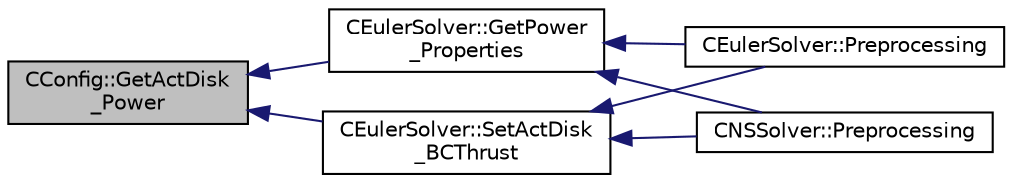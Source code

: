 digraph "CConfig::GetActDisk_Power"
{
  edge [fontname="Helvetica",fontsize="10",labelfontname="Helvetica",labelfontsize="10"];
  node [fontname="Helvetica",fontsize="10",shape=record];
  rankdir="LR";
  Node363 [label="CConfig::GetActDisk\l_Power",height=0.2,width=0.4,color="black", fillcolor="grey75", style="filled", fontcolor="black"];
  Node363 -> Node364 [dir="back",color="midnightblue",fontsize="10",style="solid",fontname="Helvetica"];
  Node364 [label="CEulerSolver::GetPower\l_Properties",height=0.2,width=0.4,color="black", fillcolor="white", style="filled",URL="$class_c_euler_solver.html#ad8b538a82e5a7a7e3903ec29954b1d07",tooltip="Compute the Fan face Mach number. "];
  Node364 -> Node365 [dir="back",color="midnightblue",fontsize="10",style="solid",fontname="Helvetica"];
  Node365 [label="CEulerSolver::Preprocessing",height=0.2,width=0.4,color="black", fillcolor="white", style="filled",URL="$class_c_euler_solver.html#a8b89e1bfce33284c2d8f5f00f82f3f3f",tooltip="Compute primitive variables and their gradients. "];
  Node364 -> Node366 [dir="back",color="midnightblue",fontsize="10",style="solid",fontname="Helvetica"];
  Node366 [label="CNSSolver::Preprocessing",height=0.2,width=0.4,color="black", fillcolor="white", style="filled",URL="$class_c_n_s_solver.html#a028c83d18cf8520dff2f9628d8a04e4b",tooltip="Restart residual and compute gradients. "];
  Node363 -> Node367 [dir="back",color="midnightblue",fontsize="10",style="solid",fontname="Helvetica"];
  Node367 [label="CEulerSolver::SetActDisk\l_BCThrust",height=0.2,width=0.4,color="black", fillcolor="white", style="filled",URL="$class_c_euler_solver.html#a147d5ae75cf7de115e4be2c23ba95f6d",tooltip="Update the AoA and freestream velocity at the farfield. "];
  Node367 -> Node365 [dir="back",color="midnightblue",fontsize="10",style="solid",fontname="Helvetica"];
  Node367 -> Node366 [dir="back",color="midnightblue",fontsize="10",style="solid",fontname="Helvetica"];
}
